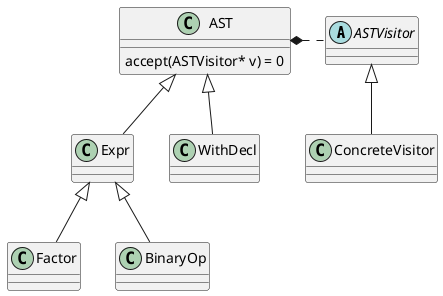 @startuml

abstract class ASTVisitor

class ConcreteVisitor

ASTVisitor <|-- ConcreteVisitor

class AST {
    accept(ASTVisitor* v) = 0
}

class Expr
class Factor
class BinaryOp
class WithDecl

AST <|-- Expr
AST <|-- WithDecl
Expr <|-- Factor
Expr <|-- BinaryOp

AST *. ASTVisitor

@enduml
